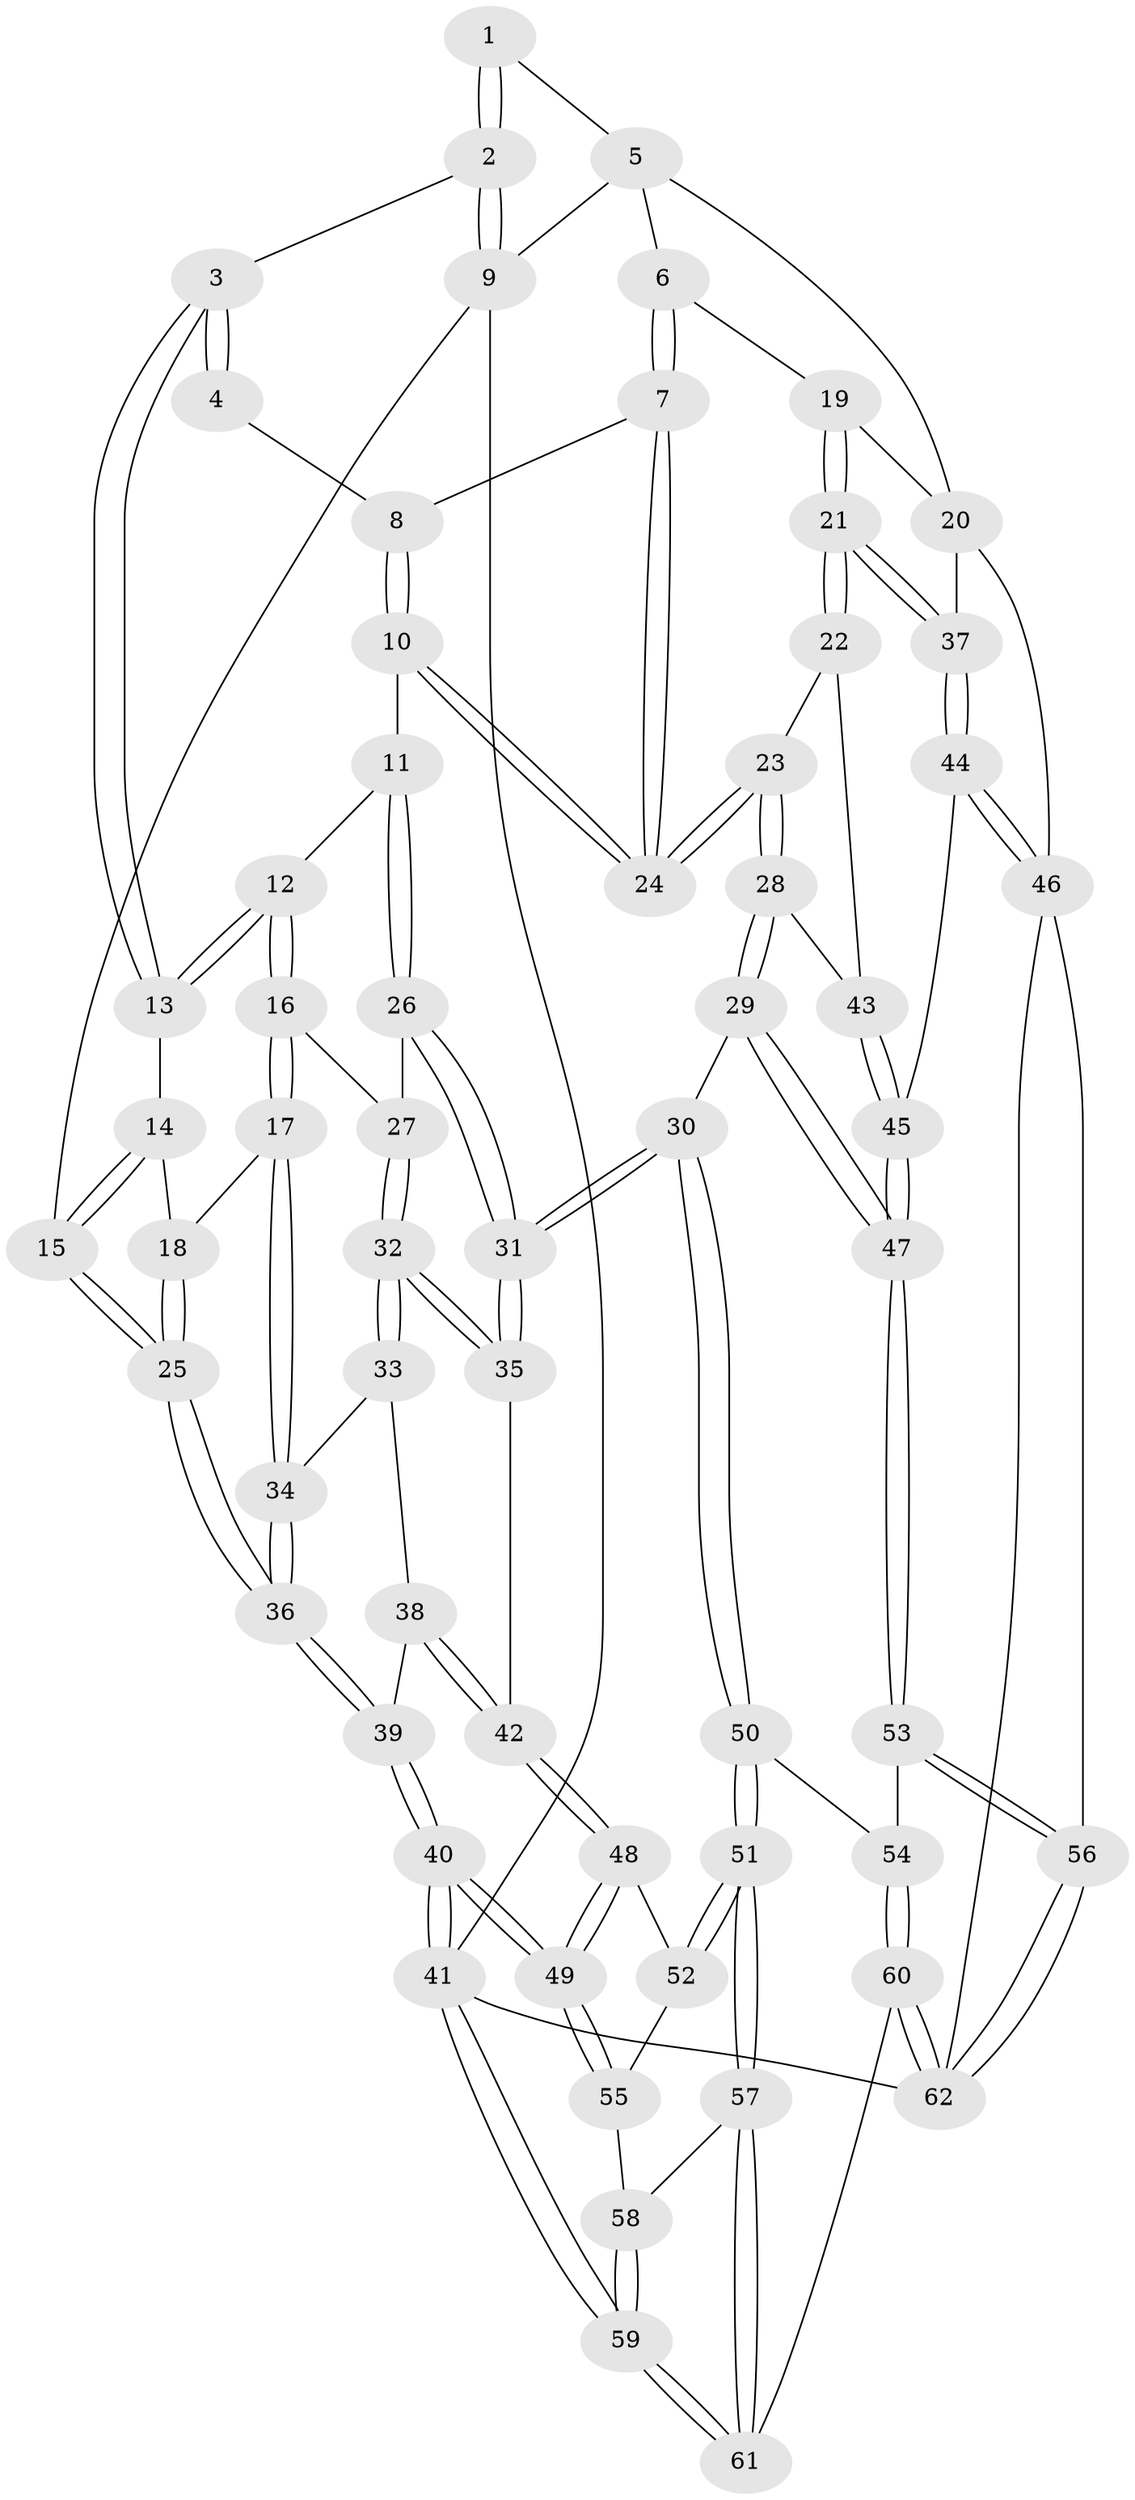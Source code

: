 // Generated by graph-tools (version 1.1) at 2025/01/03/09/25 05:01:14]
// undirected, 62 vertices, 151 edges
graph export_dot {
graph [start="1"]
  node [color=gray90,style=filled];
  1 [pos="+0.43957928511732763+0"];
  2 [pos="+0+0"];
  3 [pos="+0.28877083761809924+0.12215666675526374"];
  4 [pos="+0.38478976800398346+0.015000986132235562"];
  5 [pos="+0.6566601449141328+0"];
  6 [pos="+0.7154438964157659+0.08730999627163014"];
  7 [pos="+0.6639935082295944+0.17459701355353452"];
  8 [pos="+0.41425819956083554+0.08770638593312187"];
  9 [pos="+0+0"];
  10 [pos="+0.4516522657907482+0.2529673812229536"];
  11 [pos="+0.44076988717519056+0.25814857986866463"];
  12 [pos="+0.2965278345767161+0.2118913895219666"];
  13 [pos="+0.26758925914332643+0.18316054513472307"];
  14 [pos="+0.18615925085169246+0.19056683914259667"];
  15 [pos="+0+0"];
  16 [pos="+0.2601914763797791+0.3547128686921281"];
  17 [pos="+0.1613315089831562+0.36603068885493734"];
  18 [pos="+0.15360220691323626+0.2632240380165926"];
  19 [pos="+0.7355362274906455+0.09535538233731253"];
  20 [pos="+1+0.06991543740479324"];
  21 [pos="+1+0.41906684042552766"];
  22 [pos="+1+0.4483947592252951"];
  23 [pos="+0.661110565507603+0.36948048810633466"];
  24 [pos="+0.628743446648889+0.2427527182457931"];
  25 [pos="+0+0.2652938844510747"];
  26 [pos="+0.41607194923949803+0.3189284289136172"];
  27 [pos="+0.30396676393266975+0.3849064932241002"];
  28 [pos="+0.5890008865433638+0.5402146684642121"];
  29 [pos="+0.5488636955093112+0.6032110442819347"];
  30 [pos="+0.4933293184390071+0.6206568442747091"];
  31 [pos="+0.4759535942680182+0.6151317981551433"];
  32 [pos="+0.33158183239541683+0.5755295180997562"];
  33 [pos="+0.17692105391515006+0.4426861065153329"];
  34 [pos="+0.14851801987662816+0.3824609462921469"];
  35 [pos="+0.34841564385911483+0.6083580995395178"];
  36 [pos="+0+0.4468187880955932"];
  37 [pos="+1+0.4184473916719793"];
  38 [pos="+0.09597394041539596+0.5795960468436469"];
  39 [pos="+0+0.5330278991269559"];
  40 [pos="+0+0.8301995253314055"];
  41 [pos="+0+1"];
  42 [pos="+0.26161577370629285+0.660994646797455"];
  43 [pos="+0.936193501558328+0.5270405633958446"];
  44 [pos="+1+0.6904499600381824"];
  45 [pos="+0.8165933685001107+0.7294846012692279"];
  46 [pos="+1+0.829893008548358"];
  47 [pos="+0.7998777188260067+0.7497802233704547"];
  48 [pos="+0.2411981185913683+0.7018820135851042"];
  49 [pos="+0+0.8180938314546754"];
  50 [pos="+0.48983854756081274+0.7767857682892895"];
  51 [pos="+0.3432632613268229+0.9565661957405242"];
  52 [pos="+0.24034760442757577+0.7868058932240716"];
  53 [pos="+0.8202067383367619+0.8424994302952314"];
  54 [pos="+0.5835155969940263+0.9105163627292611"];
  55 [pos="+0.15101809036967437+0.8717797786068822"];
  56 [pos="+0.8214376932315863+0.8442303187541327"];
  57 [pos="+0.33972341097173514+1"];
  58 [pos="+0.1627685965123671+0.9272545514088686"];
  59 [pos="+0+1"];
  60 [pos="+0.5097115843955586+1"];
  61 [pos="+0.37944443186530213+1"];
  62 [pos="+0.8634917124217621+1"];
  1 -- 2;
  1 -- 2;
  1 -- 5;
  2 -- 3;
  2 -- 9;
  2 -- 9;
  3 -- 4;
  3 -- 4;
  3 -- 13;
  3 -- 13;
  4 -- 8;
  5 -- 6;
  5 -- 9;
  5 -- 20;
  6 -- 7;
  6 -- 7;
  6 -- 19;
  7 -- 8;
  7 -- 24;
  7 -- 24;
  8 -- 10;
  8 -- 10;
  9 -- 15;
  9 -- 41;
  10 -- 11;
  10 -- 24;
  10 -- 24;
  11 -- 12;
  11 -- 26;
  11 -- 26;
  12 -- 13;
  12 -- 13;
  12 -- 16;
  12 -- 16;
  13 -- 14;
  14 -- 15;
  14 -- 15;
  14 -- 18;
  15 -- 25;
  15 -- 25;
  16 -- 17;
  16 -- 17;
  16 -- 27;
  17 -- 18;
  17 -- 34;
  17 -- 34;
  18 -- 25;
  18 -- 25;
  19 -- 20;
  19 -- 21;
  19 -- 21;
  20 -- 37;
  20 -- 46;
  21 -- 22;
  21 -- 22;
  21 -- 37;
  21 -- 37;
  22 -- 23;
  22 -- 43;
  23 -- 24;
  23 -- 24;
  23 -- 28;
  23 -- 28;
  25 -- 36;
  25 -- 36;
  26 -- 27;
  26 -- 31;
  26 -- 31;
  27 -- 32;
  27 -- 32;
  28 -- 29;
  28 -- 29;
  28 -- 43;
  29 -- 30;
  29 -- 47;
  29 -- 47;
  30 -- 31;
  30 -- 31;
  30 -- 50;
  30 -- 50;
  31 -- 35;
  31 -- 35;
  32 -- 33;
  32 -- 33;
  32 -- 35;
  32 -- 35;
  33 -- 34;
  33 -- 38;
  34 -- 36;
  34 -- 36;
  35 -- 42;
  36 -- 39;
  36 -- 39;
  37 -- 44;
  37 -- 44;
  38 -- 39;
  38 -- 42;
  38 -- 42;
  39 -- 40;
  39 -- 40;
  40 -- 41;
  40 -- 41;
  40 -- 49;
  40 -- 49;
  41 -- 59;
  41 -- 59;
  41 -- 62;
  42 -- 48;
  42 -- 48;
  43 -- 45;
  43 -- 45;
  44 -- 45;
  44 -- 46;
  44 -- 46;
  45 -- 47;
  45 -- 47;
  46 -- 56;
  46 -- 62;
  47 -- 53;
  47 -- 53;
  48 -- 49;
  48 -- 49;
  48 -- 52;
  49 -- 55;
  49 -- 55;
  50 -- 51;
  50 -- 51;
  50 -- 54;
  51 -- 52;
  51 -- 52;
  51 -- 57;
  51 -- 57;
  52 -- 55;
  53 -- 54;
  53 -- 56;
  53 -- 56;
  54 -- 60;
  54 -- 60;
  55 -- 58;
  56 -- 62;
  56 -- 62;
  57 -- 58;
  57 -- 61;
  57 -- 61;
  58 -- 59;
  58 -- 59;
  59 -- 61;
  59 -- 61;
  60 -- 61;
  60 -- 62;
  60 -- 62;
}

